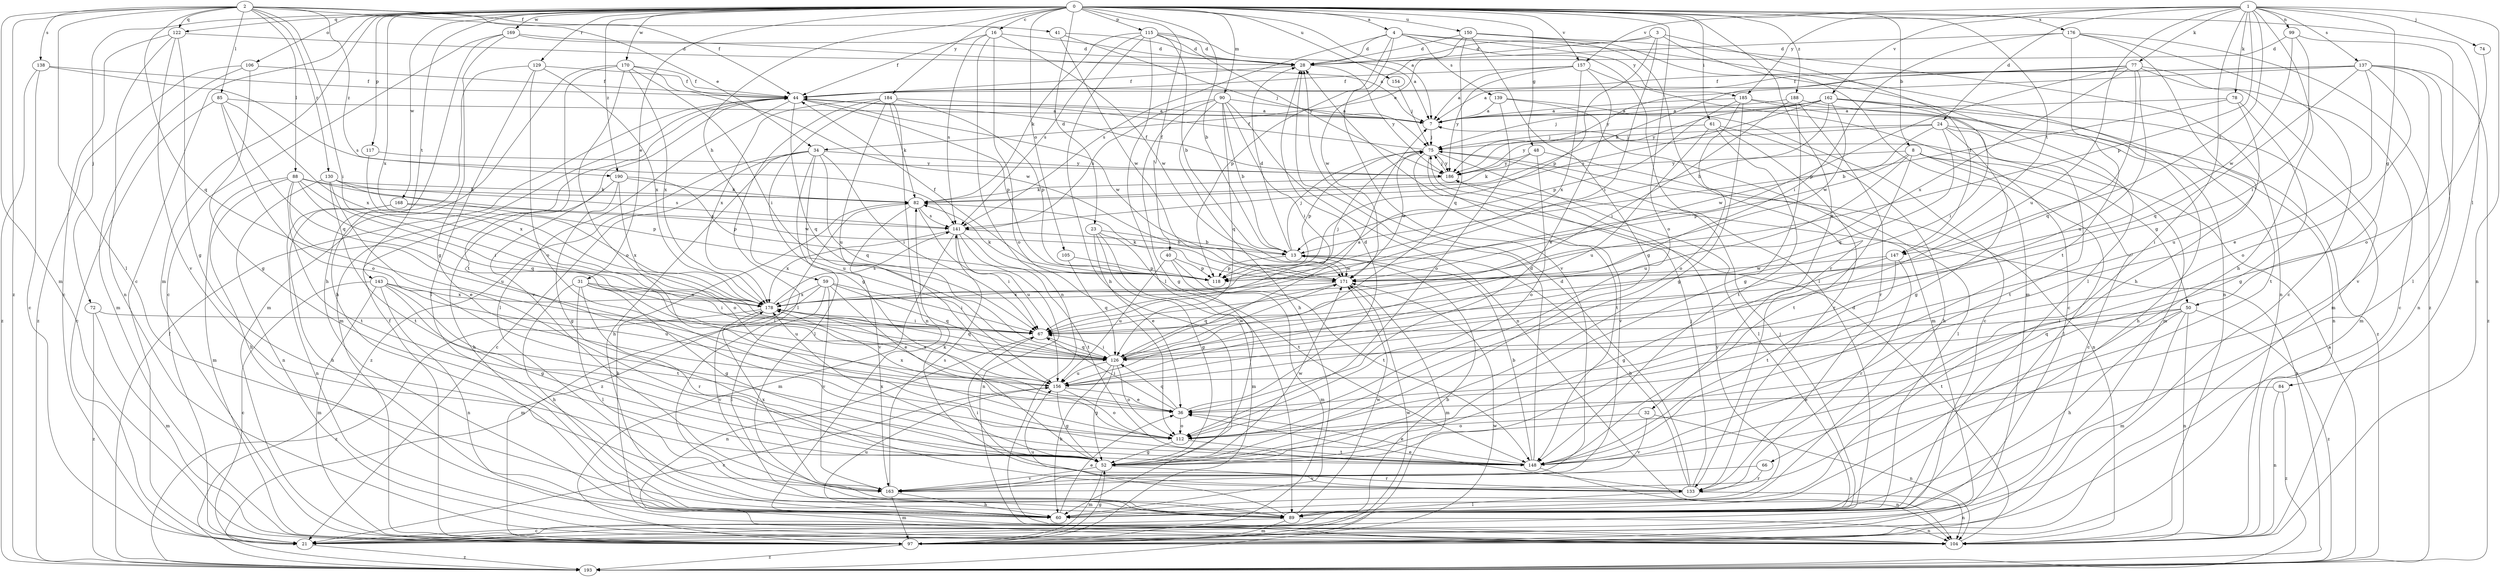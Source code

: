 strict digraph  {
0;
1;
2;
3;
4;
7;
8;
13;
16;
21;
23;
24;
28;
31;
32;
34;
36;
40;
41;
44;
48;
50;
52;
59;
60;
61;
66;
67;
72;
74;
75;
77;
78;
82;
84;
85;
88;
89;
90;
97;
99;
104;
105;
106;
112;
115;
117;
118;
122;
126;
129;
130;
133;
137;
138;
139;
141;
143;
147;
148;
150;
154;
156;
157;
162;
163;
168;
169;
170;
171;
176;
178;
184;
185;
186;
188;
190;
193;
0 -> 4  [label=a];
0 -> 7  [label=a];
0 -> 8  [label=b];
0 -> 13  [label=b];
0 -> 16  [label=c];
0 -> 21  [label=c];
0 -> 23  [label=d];
0 -> 31  [label=e];
0 -> 32  [label=e];
0 -> 40  [label=f];
0 -> 48  [label=g];
0 -> 59  [label=h];
0 -> 61  [label=i];
0 -> 72  [label=j];
0 -> 84  [label=l];
0 -> 90  [label=m];
0 -> 97  [label=m];
0 -> 105  [label=o];
0 -> 106  [label=o];
0 -> 112  [label=o];
0 -> 115  [label=p];
0 -> 117  [label=p];
0 -> 122  [label=q];
0 -> 129  [label=r];
0 -> 143  [label=t];
0 -> 147  [label=t];
0 -> 150  [label=u];
0 -> 154  [label=u];
0 -> 157  [label=v];
0 -> 168  [label=w];
0 -> 169  [label=w];
0 -> 170  [label=w];
0 -> 176  [label=x];
0 -> 178  [label=x];
0 -> 184  [label=y];
0 -> 188  [label=z];
0 -> 190  [label=z];
1 -> 24  [label=d];
1 -> 50  [label=g];
1 -> 60  [label=h];
1 -> 66  [label=i];
1 -> 74  [label=j];
1 -> 77  [label=k];
1 -> 78  [label=k];
1 -> 99  [label=n];
1 -> 104  [label=n];
1 -> 118  [label=p];
1 -> 137  [label=s];
1 -> 147  [label=t];
1 -> 156  [label=u];
1 -> 157  [label=v];
1 -> 162  [label=v];
1 -> 185  [label=y];
2 -> 34  [label=e];
2 -> 41  [label=f];
2 -> 44  [label=f];
2 -> 67  [label=i];
2 -> 85  [label=l];
2 -> 88  [label=l];
2 -> 89  [label=l];
2 -> 97  [label=m];
2 -> 122  [label=q];
2 -> 126  [label=q];
2 -> 130  [label=r];
2 -> 138  [label=s];
2 -> 190  [label=z];
2 -> 193  [label=z];
3 -> 28  [label=d];
3 -> 34  [label=e];
3 -> 67  [label=i];
3 -> 89  [label=l];
3 -> 118  [label=p];
3 -> 147  [label=t];
4 -> 28  [label=d];
4 -> 89  [label=l];
4 -> 104  [label=n];
4 -> 118  [label=p];
4 -> 139  [label=s];
4 -> 141  [label=s];
4 -> 163  [label=v];
4 -> 185  [label=y];
7 -> 75  [label=j];
8 -> 21  [label=c];
8 -> 50  [label=g];
8 -> 89  [label=l];
8 -> 118  [label=p];
8 -> 148  [label=t];
8 -> 156  [label=u];
8 -> 186  [label=y];
13 -> 28  [label=d];
13 -> 75  [label=j];
13 -> 118  [label=p];
13 -> 171  [label=w];
16 -> 28  [label=d];
16 -> 44  [label=f];
16 -> 104  [label=n];
16 -> 112  [label=o];
16 -> 141  [label=s];
16 -> 171  [label=w];
21 -> 13  [label=b];
21 -> 193  [label=z];
23 -> 13  [label=b];
23 -> 36  [label=e];
23 -> 52  [label=g];
23 -> 97  [label=m];
23 -> 148  [label=t];
24 -> 52  [label=g];
24 -> 60  [label=h];
24 -> 75  [label=j];
24 -> 126  [label=q];
24 -> 148  [label=t];
24 -> 171  [label=w];
24 -> 186  [label=y];
28 -> 44  [label=f];
28 -> 186  [label=y];
31 -> 52  [label=g];
31 -> 60  [label=h];
31 -> 67  [label=i];
31 -> 89  [label=l];
31 -> 133  [label=r];
31 -> 156  [label=u];
31 -> 178  [label=x];
32 -> 104  [label=n];
32 -> 112  [label=o];
32 -> 163  [label=v];
34 -> 21  [label=c];
34 -> 60  [label=h];
34 -> 67  [label=i];
34 -> 89  [label=l];
34 -> 126  [label=q];
34 -> 156  [label=u];
34 -> 186  [label=y];
34 -> 193  [label=z];
36 -> 28  [label=d];
36 -> 67  [label=i];
36 -> 112  [label=o];
36 -> 126  [label=q];
36 -> 178  [label=x];
40 -> 97  [label=m];
40 -> 118  [label=p];
40 -> 148  [label=t];
40 -> 156  [label=u];
41 -> 28  [label=d];
41 -> 75  [label=j];
41 -> 171  [label=w];
44 -> 7  [label=a];
44 -> 89  [label=l];
44 -> 97  [label=m];
44 -> 118  [label=p];
44 -> 126  [label=q];
44 -> 163  [label=v];
44 -> 171  [label=w];
48 -> 82  [label=k];
48 -> 89  [label=l];
48 -> 112  [label=o];
48 -> 186  [label=y];
50 -> 60  [label=h];
50 -> 67  [label=i];
50 -> 97  [label=m];
50 -> 104  [label=n];
50 -> 126  [label=q];
50 -> 148  [label=t];
50 -> 193  [label=z];
52 -> 97  [label=m];
52 -> 133  [label=r];
52 -> 163  [label=v];
52 -> 171  [label=w];
52 -> 178  [label=x];
59 -> 36  [label=e];
59 -> 67  [label=i];
59 -> 89  [label=l];
59 -> 97  [label=m];
59 -> 126  [label=q];
59 -> 163  [label=v];
59 -> 178  [label=x];
60 -> 36  [label=e];
60 -> 156  [label=u];
60 -> 186  [label=y];
61 -> 60  [label=h];
61 -> 75  [label=j];
61 -> 133  [label=r];
61 -> 148  [label=t];
61 -> 156  [label=u];
66 -> 133  [label=r];
66 -> 163  [label=v];
67 -> 104  [label=n];
67 -> 126  [label=q];
72 -> 67  [label=i];
72 -> 97  [label=m];
72 -> 193  [label=z];
74 -> 112  [label=o];
75 -> 44  [label=f];
75 -> 89  [label=l];
75 -> 104  [label=n];
75 -> 118  [label=p];
75 -> 148  [label=t];
75 -> 163  [label=v];
75 -> 171  [label=w];
75 -> 186  [label=y];
77 -> 21  [label=c];
77 -> 44  [label=f];
77 -> 82  [label=k];
77 -> 97  [label=m];
77 -> 118  [label=p];
77 -> 126  [label=q];
77 -> 156  [label=u];
77 -> 178  [label=x];
78 -> 7  [label=a];
78 -> 13  [label=b];
78 -> 52  [label=g];
78 -> 156  [label=u];
82 -> 141  [label=s];
82 -> 156  [label=u];
82 -> 163  [label=v];
82 -> 193  [label=z];
84 -> 36  [label=e];
84 -> 104  [label=n];
84 -> 193  [label=z];
85 -> 7  [label=a];
85 -> 21  [label=c];
85 -> 112  [label=o];
85 -> 126  [label=q];
85 -> 178  [label=x];
88 -> 60  [label=h];
88 -> 67  [label=i];
88 -> 82  [label=k];
88 -> 97  [label=m];
88 -> 126  [label=q];
88 -> 148  [label=t];
88 -> 156  [label=u];
88 -> 171  [label=w];
89 -> 21  [label=c];
89 -> 75  [label=j];
89 -> 97  [label=m];
89 -> 104  [label=n];
89 -> 156  [label=u];
89 -> 171  [label=w];
90 -> 7  [label=a];
90 -> 13  [label=b];
90 -> 52  [label=g];
90 -> 60  [label=h];
90 -> 67  [label=i];
90 -> 104  [label=n];
90 -> 126  [label=q];
90 -> 141  [label=s];
97 -> 44  [label=f];
97 -> 52  [label=g];
97 -> 171  [label=w];
97 -> 193  [label=z];
99 -> 28  [label=d];
99 -> 67  [label=i];
99 -> 89  [label=l];
99 -> 171  [label=w];
104 -> 28  [label=d];
104 -> 82  [label=k];
105 -> 118  [label=p];
105 -> 126  [label=q];
106 -> 44  [label=f];
106 -> 52  [label=g];
106 -> 97  [label=m];
106 -> 193  [label=z];
112 -> 52  [label=g];
112 -> 148  [label=t];
115 -> 7  [label=a];
115 -> 13  [label=b];
115 -> 28  [label=d];
115 -> 60  [label=h];
115 -> 82  [label=k];
115 -> 89  [label=l];
115 -> 141  [label=s];
115 -> 186  [label=y];
117 -> 178  [label=x];
117 -> 186  [label=y];
118 -> 44  [label=f];
118 -> 82  [label=k];
122 -> 21  [label=c];
122 -> 28  [label=d];
122 -> 52  [label=g];
122 -> 104  [label=n];
122 -> 163  [label=v];
126 -> 7  [label=a];
126 -> 52  [label=g];
126 -> 60  [label=h];
126 -> 67  [label=i];
126 -> 112  [label=o];
126 -> 156  [label=u];
126 -> 171  [label=w];
129 -> 44  [label=f];
129 -> 60  [label=h];
129 -> 89  [label=l];
129 -> 112  [label=o];
129 -> 178  [label=x];
130 -> 36  [label=e];
130 -> 82  [label=k];
130 -> 104  [label=n];
130 -> 118  [label=p];
130 -> 141  [label=s];
130 -> 148  [label=t];
133 -> 13  [label=b];
133 -> 28  [label=d];
133 -> 36  [label=e];
133 -> 67  [label=i];
133 -> 75  [label=j];
133 -> 82  [label=k];
133 -> 89  [label=l];
133 -> 104  [label=n];
137 -> 7  [label=a];
137 -> 36  [label=e];
137 -> 44  [label=f];
137 -> 104  [label=n];
137 -> 112  [label=o];
137 -> 126  [label=q];
137 -> 163  [label=v];
137 -> 186  [label=y];
137 -> 193  [label=z];
138 -> 21  [label=c];
138 -> 44  [label=f];
138 -> 141  [label=s];
138 -> 193  [label=z];
139 -> 7  [label=a];
139 -> 21  [label=c];
139 -> 97  [label=m];
139 -> 112  [label=o];
141 -> 13  [label=b];
141 -> 67  [label=i];
141 -> 97  [label=m];
141 -> 104  [label=n];
141 -> 148  [label=t];
141 -> 178  [label=x];
143 -> 21  [label=c];
143 -> 52  [label=g];
143 -> 97  [label=m];
143 -> 104  [label=n];
143 -> 148  [label=t];
143 -> 156  [label=u];
143 -> 178  [label=x];
147 -> 52  [label=g];
147 -> 133  [label=r];
147 -> 148  [label=t];
147 -> 171  [label=w];
148 -> 13  [label=b];
148 -> 28  [label=d];
148 -> 36  [label=e];
148 -> 104  [label=n];
150 -> 28  [label=d];
150 -> 52  [label=g];
150 -> 97  [label=m];
150 -> 104  [label=n];
150 -> 126  [label=q];
150 -> 133  [label=r];
150 -> 171  [label=w];
154 -> 75  [label=j];
156 -> 21  [label=c];
156 -> 36  [label=e];
156 -> 52  [label=g];
156 -> 112  [label=o];
156 -> 178  [label=x];
157 -> 7  [label=a];
157 -> 21  [label=c];
157 -> 36  [label=e];
157 -> 44  [label=f];
157 -> 178  [label=x];
157 -> 186  [label=y];
162 -> 7  [label=a];
162 -> 13  [label=b];
162 -> 67  [label=i];
162 -> 75  [label=j];
162 -> 97  [label=m];
162 -> 141  [label=s];
162 -> 148  [label=t];
162 -> 171  [label=w];
162 -> 186  [label=y];
163 -> 60  [label=h];
163 -> 97  [label=m];
163 -> 141  [label=s];
163 -> 178  [label=x];
168 -> 60  [label=h];
168 -> 104  [label=n];
168 -> 141  [label=s];
168 -> 178  [label=x];
169 -> 7  [label=a];
169 -> 21  [label=c];
169 -> 28  [label=d];
169 -> 52  [label=g];
169 -> 60  [label=h];
170 -> 44  [label=f];
170 -> 67  [label=i];
170 -> 97  [label=m];
170 -> 112  [label=o];
170 -> 148  [label=t];
170 -> 171  [label=w];
170 -> 178  [label=x];
171 -> 82  [label=k];
171 -> 97  [label=m];
171 -> 126  [label=q];
171 -> 178  [label=x];
176 -> 21  [label=c];
176 -> 28  [label=d];
176 -> 60  [label=h];
176 -> 67  [label=i];
176 -> 148  [label=t];
176 -> 193  [label=z];
178 -> 67  [label=i];
178 -> 75  [label=j];
178 -> 126  [label=q];
178 -> 141  [label=s];
178 -> 163  [label=v];
178 -> 193  [label=z];
184 -> 7  [label=a];
184 -> 52  [label=g];
184 -> 82  [label=k];
184 -> 89  [label=l];
184 -> 104  [label=n];
184 -> 118  [label=p];
184 -> 156  [label=u];
184 -> 178  [label=x];
185 -> 7  [label=a];
185 -> 52  [label=g];
185 -> 97  [label=m];
185 -> 112  [label=o];
185 -> 118  [label=p];
185 -> 193  [label=z];
186 -> 44  [label=f];
186 -> 75  [label=j];
186 -> 82  [label=k];
188 -> 7  [label=a];
188 -> 52  [label=g];
188 -> 67  [label=i];
188 -> 104  [label=n];
188 -> 133  [label=r];
190 -> 52  [label=g];
190 -> 60  [label=h];
190 -> 82  [label=k];
190 -> 112  [label=o];
190 -> 118  [label=p];
193 -> 7  [label=a];
193 -> 44  [label=f];
193 -> 171  [label=w];
193 -> 186  [label=y];
}

